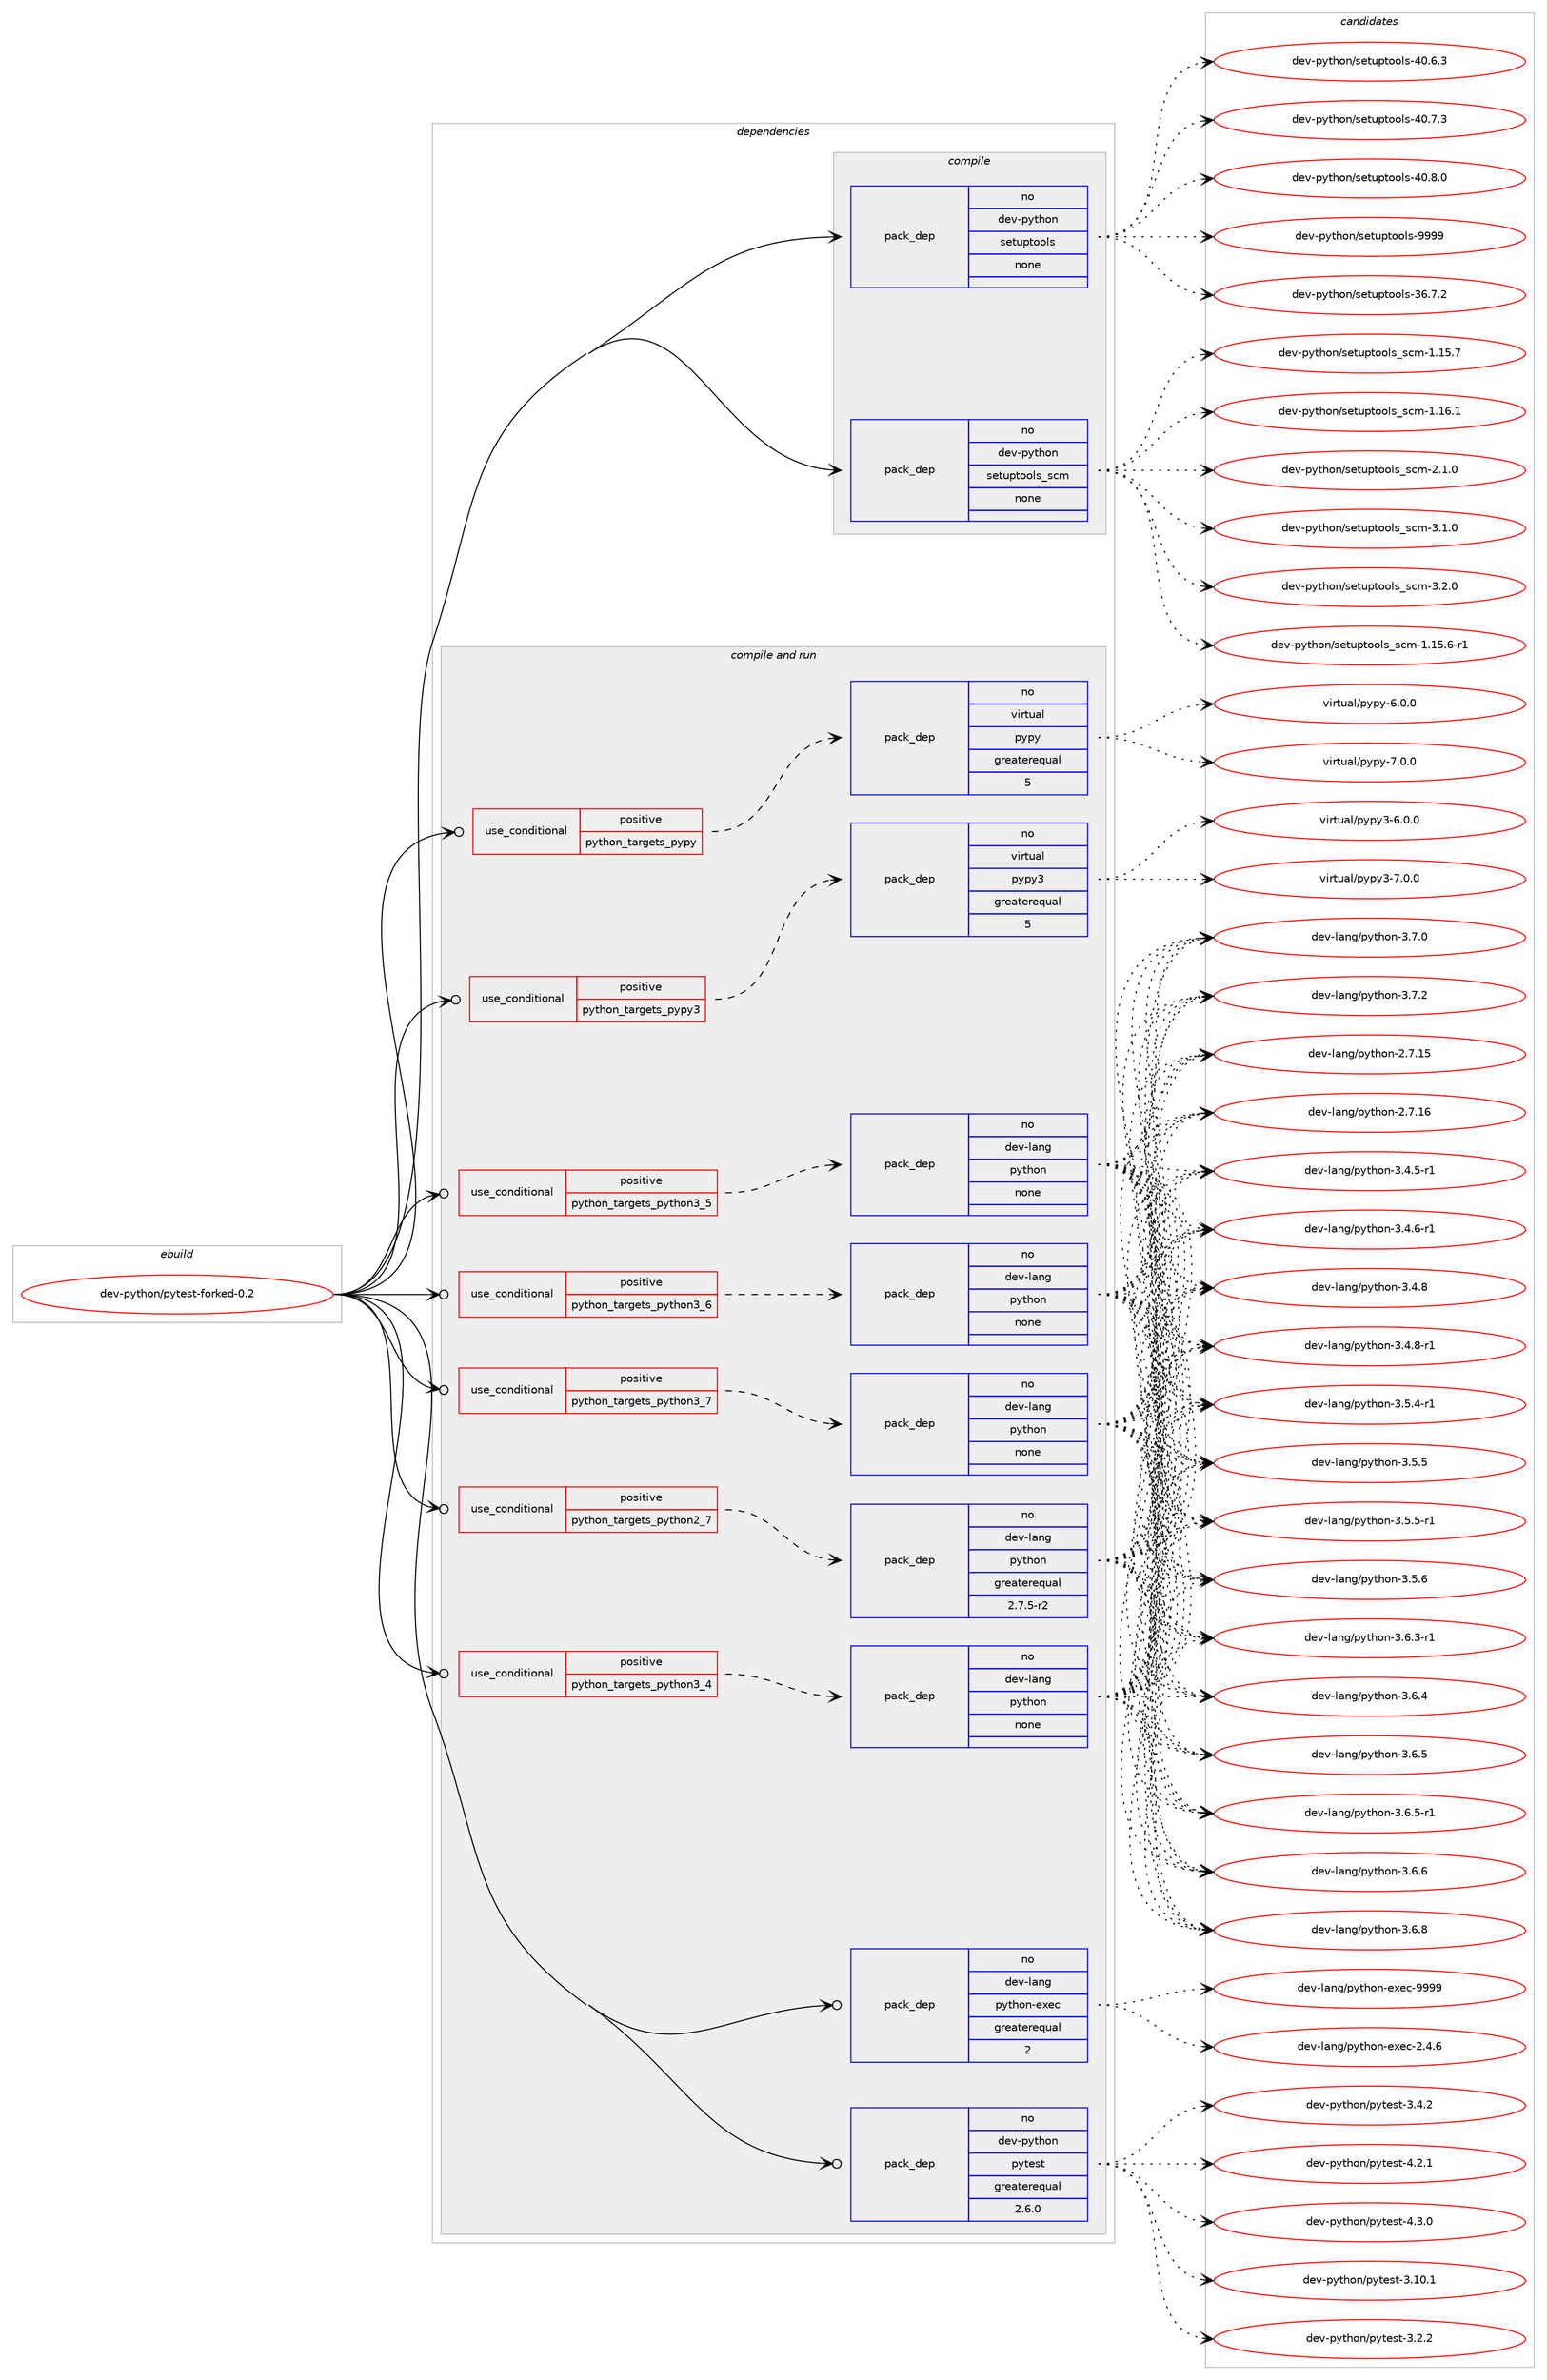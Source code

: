 digraph prolog {

# *************
# Graph options
# *************

newrank=true;
concentrate=true;
compound=true;
graph [rankdir=LR,fontname=Helvetica,fontsize=10,ranksep=1.5];#, ranksep=2.5, nodesep=0.2];
edge  [arrowhead=vee];
node  [fontname=Helvetica,fontsize=10];

# **********
# The ebuild
# **********

subgraph cluster_leftcol {
color=gray;
rank=same;
label=<<i>ebuild</i>>;
id [label="dev-python/pytest-forked-0.2", color=red, width=4, href="../dev-python/pytest-forked-0.2.svg"];
}

# ****************
# The dependencies
# ****************

subgraph cluster_midcol {
color=gray;
label=<<i>dependencies</i>>;
subgraph cluster_compile {
fillcolor="#eeeeee";
style=filled;
label=<<i>compile</i>>;
subgraph pack1027801 {
dependency1433264 [label=<<TABLE BORDER="0" CELLBORDER="1" CELLSPACING="0" CELLPADDING="4" WIDTH="220"><TR><TD ROWSPAN="6" CELLPADDING="30">pack_dep</TD></TR><TR><TD WIDTH="110">no</TD></TR><TR><TD>dev-python</TD></TR><TR><TD>setuptools</TD></TR><TR><TD>none</TD></TR><TR><TD></TD></TR></TABLE>>, shape=none, color=blue];
}
id:e -> dependency1433264:w [weight=20,style="solid",arrowhead="vee"];
subgraph pack1027802 {
dependency1433265 [label=<<TABLE BORDER="0" CELLBORDER="1" CELLSPACING="0" CELLPADDING="4" WIDTH="220"><TR><TD ROWSPAN="6" CELLPADDING="30">pack_dep</TD></TR><TR><TD WIDTH="110">no</TD></TR><TR><TD>dev-python</TD></TR><TR><TD>setuptools_scm</TD></TR><TR><TD>none</TD></TR><TR><TD></TD></TR></TABLE>>, shape=none, color=blue];
}
id:e -> dependency1433265:w [weight=20,style="solid",arrowhead="vee"];
}
subgraph cluster_compileandrun {
fillcolor="#eeeeee";
style=filled;
label=<<i>compile and run</i>>;
subgraph cond382115 {
dependency1433266 [label=<<TABLE BORDER="0" CELLBORDER="1" CELLSPACING="0" CELLPADDING="4"><TR><TD ROWSPAN="3" CELLPADDING="10">use_conditional</TD></TR><TR><TD>positive</TD></TR><TR><TD>python_targets_pypy</TD></TR></TABLE>>, shape=none, color=red];
subgraph pack1027803 {
dependency1433267 [label=<<TABLE BORDER="0" CELLBORDER="1" CELLSPACING="0" CELLPADDING="4" WIDTH="220"><TR><TD ROWSPAN="6" CELLPADDING="30">pack_dep</TD></TR><TR><TD WIDTH="110">no</TD></TR><TR><TD>virtual</TD></TR><TR><TD>pypy</TD></TR><TR><TD>greaterequal</TD></TR><TR><TD>5</TD></TR></TABLE>>, shape=none, color=blue];
}
dependency1433266:e -> dependency1433267:w [weight=20,style="dashed",arrowhead="vee"];
}
id:e -> dependency1433266:w [weight=20,style="solid",arrowhead="odotvee"];
subgraph cond382116 {
dependency1433268 [label=<<TABLE BORDER="0" CELLBORDER="1" CELLSPACING="0" CELLPADDING="4"><TR><TD ROWSPAN="3" CELLPADDING="10">use_conditional</TD></TR><TR><TD>positive</TD></TR><TR><TD>python_targets_pypy3</TD></TR></TABLE>>, shape=none, color=red];
subgraph pack1027804 {
dependency1433269 [label=<<TABLE BORDER="0" CELLBORDER="1" CELLSPACING="0" CELLPADDING="4" WIDTH="220"><TR><TD ROWSPAN="6" CELLPADDING="30">pack_dep</TD></TR><TR><TD WIDTH="110">no</TD></TR><TR><TD>virtual</TD></TR><TR><TD>pypy3</TD></TR><TR><TD>greaterequal</TD></TR><TR><TD>5</TD></TR></TABLE>>, shape=none, color=blue];
}
dependency1433268:e -> dependency1433269:w [weight=20,style="dashed",arrowhead="vee"];
}
id:e -> dependency1433268:w [weight=20,style="solid",arrowhead="odotvee"];
subgraph cond382117 {
dependency1433270 [label=<<TABLE BORDER="0" CELLBORDER="1" CELLSPACING="0" CELLPADDING="4"><TR><TD ROWSPAN="3" CELLPADDING="10">use_conditional</TD></TR><TR><TD>positive</TD></TR><TR><TD>python_targets_python2_7</TD></TR></TABLE>>, shape=none, color=red];
subgraph pack1027805 {
dependency1433271 [label=<<TABLE BORDER="0" CELLBORDER="1" CELLSPACING="0" CELLPADDING="4" WIDTH="220"><TR><TD ROWSPAN="6" CELLPADDING="30">pack_dep</TD></TR><TR><TD WIDTH="110">no</TD></TR><TR><TD>dev-lang</TD></TR><TR><TD>python</TD></TR><TR><TD>greaterequal</TD></TR><TR><TD>2.7.5-r2</TD></TR></TABLE>>, shape=none, color=blue];
}
dependency1433270:e -> dependency1433271:w [weight=20,style="dashed",arrowhead="vee"];
}
id:e -> dependency1433270:w [weight=20,style="solid",arrowhead="odotvee"];
subgraph cond382118 {
dependency1433272 [label=<<TABLE BORDER="0" CELLBORDER="1" CELLSPACING="0" CELLPADDING="4"><TR><TD ROWSPAN="3" CELLPADDING="10">use_conditional</TD></TR><TR><TD>positive</TD></TR><TR><TD>python_targets_python3_4</TD></TR></TABLE>>, shape=none, color=red];
subgraph pack1027806 {
dependency1433273 [label=<<TABLE BORDER="0" CELLBORDER="1" CELLSPACING="0" CELLPADDING="4" WIDTH="220"><TR><TD ROWSPAN="6" CELLPADDING="30">pack_dep</TD></TR><TR><TD WIDTH="110">no</TD></TR><TR><TD>dev-lang</TD></TR><TR><TD>python</TD></TR><TR><TD>none</TD></TR><TR><TD></TD></TR></TABLE>>, shape=none, color=blue];
}
dependency1433272:e -> dependency1433273:w [weight=20,style="dashed",arrowhead="vee"];
}
id:e -> dependency1433272:w [weight=20,style="solid",arrowhead="odotvee"];
subgraph cond382119 {
dependency1433274 [label=<<TABLE BORDER="0" CELLBORDER="1" CELLSPACING="0" CELLPADDING="4"><TR><TD ROWSPAN="3" CELLPADDING="10">use_conditional</TD></TR><TR><TD>positive</TD></TR><TR><TD>python_targets_python3_5</TD></TR></TABLE>>, shape=none, color=red];
subgraph pack1027807 {
dependency1433275 [label=<<TABLE BORDER="0" CELLBORDER="1" CELLSPACING="0" CELLPADDING="4" WIDTH="220"><TR><TD ROWSPAN="6" CELLPADDING="30">pack_dep</TD></TR><TR><TD WIDTH="110">no</TD></TR><TR><TD>dev-lang</TD></TR><TR><TD>python</TD></TR><TR><TD>none</TD></TR><TR><TD></TD></TR></TABLE>>, shape=none, color=blue];
}
dependency1433274:e -> dependency1433275:w [weight=20,style="dashed",arrowhead="vee"];
}
id:e -> dependency1433274:w [weight=20,style="solid",arrowhead="odotvee"];
subgraph cond382120 {
dependency1433276 [label=<<TABLE BORDER="0" CELLBORDER="1" CELLSPACING="0" CELLPADDING="4"><TR><TD ROWSPAN="3" CELLPADDING="10">use_conditional</TD></TR><TR><TD>positive</TD></TR><TR><TD>python_targets_python3_6</TD></TR></TABLE>>, shape=none, color=red];
subgraph pack1027808 {
dependency1433277 [label=<<TABLE BORDER="0" CELLBORDER="1" CELLSPACING="0" CELLPADDING="4" WIDTH="220"><TR><TD ROWSPAN="6" CELLPADDING="30">pack_dep</TD></TR><TR><TD WIDTH="110">no</TD></TR><TR><TD>dev-lang</TD></TR><TR><TD>python</TD></TR><TR><TD>none</TD></TR><TR><TD></TD></TR></TABLE>>, shape=none, color=blue];
}
dependency1433276:e -> dependency1433277:w [weight=20,style="dashed",arrowhead="vee"];
}
id:e -> dependency1433276:w [weight=20,style="solid",arrowhead="odotvee"];
subgraph cond382121 {
dependency1433278 [label=<<TABLE BORDER="0" CELLBORDER="1" CELLSPACING="0" CELLPADDING="4"><TR><TD ROWSPAN="3" CELLPADDING="10">use_conditional</TD></TR><TR><TD>positive</TD></TR><TR><TD>python_targets_python3_7</TD></TR></TABLE>>, shape=none, color=red];
subgraph pack1027809 {
dependency1433279 [label=<<TABLE BORDER="0" CELLBORDER="1" CELLSPACING="0" CELLPADDING="4" WIDTH="220"><TR><TD ROWSPAN="6" CELLPADDING="30">pack_dep</TD></TR><TR><TD WIDTH="110">no</TD></TR><TR><TD>dev-lang</TD></TR><TR><TD>python</TD></TR><TR><TD>none</TD></TR><TR><TD></TD></TR></TABLE>>, shape=none, color=blue];
}
dependency1433278:e -> dependency1433279:w [weight=20,style="dashed",arrowhead="vee"];
}
id:e -> dependency1433278:w [weight=20,style="solid",arrowhead="odotvee"];
subgraph pack1027810 {
dependency1433280 [label=<<TABLE BORDER="0" CELLBORDER="1" CELLSPACING="0" CELLPADDING="4" WIDTH="220"><TR><TD ROWSPAN="6" CELLPADDING="30">pack_dep</TD></TR><TR><TD WIDTH="110">no</TD></TR><TR><TD>dev-lang</TD></TR><TR><TD>python-exec</TD></TR><TR><TD>greaterequal</TD></TR><TR><TD>2</TD></TR></TABLE>>, shape=none, color=blue];
}
id:e -> dependency1433280:w [weight=20,style="solid",arrowhead="odotvee"];
subgraph pack1027811 {
dependency1433281 [label=<<TABLE BORDER="0" CELLBORDER="1" CELLSPACING="0" CELLPADDING="4" WIDTH="220"><TR><TD ROWSPAN="6" CELLPADDING="30">pack_dep</TD></TR><TR><TD WIDTH="110">no</TD></TR><TR><TD>dev-python</TD></TR><TR><TD>pytest</TD></TR><TR><TD>greaterequal</TD></TR><TR><TD>2.6.0</TD></TR></TABLE>>, shape=none, color=blue];
}
id:e -> dependency1433281:w [weight=20,style="solid",arrowhead="odotvee"];
}
subgraph cluster_run {
fillcolor="#eeeeee";
style=filled;
label=<<i>run</i>>;
}
}

# **************
# The candidates
# **************

subgraph cluster_choices {
rank=same;
color=gray;
label=<<i>candidates</i>>;

subgraph choice1027801 {
color=black;
nodesep=1;
choice100101118451121211161041111104711510111611711211611111110811545515446554650 [label="dev-python/setuptools-36.7.2", color=red, width=4,href="../dev-python/setuptools-36.7.2.svg"];
choice100101118451121211161041111104711510111611711211611111110811545524846544651 [label="dev-python/setuptools-40.6.3", color=red, width=4,href="../dev-python/setuptools-40.6.3.svg"];
choice100101118451121211161041111104711510111611711211611111110811545524846554651 [label="dev-python/setuptools-40.7.3", color=red, width=4,href="../dev-python/setuptools-40.7.3.svg"];
choice100101118451121211161041111104711510111611711211611111110811545524846564648 [label="dev-python/setuptools-40.8.0", color=red, width=4,href="../dev-python/setuptools-40.8.0.svg"];
choice10010111845112121116104111110471151011161171121161111111081154557575757 [label="dev-python/setuptools-9999", color=red, width=4,href="../dev-python/setuptools-9999.svg"];
dependency1433264:e -> choice100101118451121211161041111104711510111611711211611111110811545515446554650:w [style=dotted,weight="100"];
dependency1433264:e -> choice100101118451121211161041111104711510111611711211611111110811545524846544651:w [style=dotted,weight="100"];
dependency1433264:e -> choice100101118451121211161041111104711510111611711211611111110811545524846554651:w [style=dotted,weight="100"];
dependency1433264:e -> choice100101118451121211161041111104711510111611711211611111110811545524846564648:w [style=dotted,weight="100"];
dependency1433264:e -> choice10010111845112121116104111110471151011161171121161111111081154557575757:w [style=dotted,weight="100"];
}
subgraph choice1027802 {
color=black;
nodesep=1;
choice10010111845112121116104111110471151011161171121161111111081159511599109454946495346544511449 [label="dev-python/setuptools_scm-1.15.6-r1", color=red, width=4,href="../dev-python/setuptools_scm-1.15.6-r1.svg"];
choice1001011184511212111610411111047115101116117112116111111108115951159910945494649534655 [label="dev-python/setuptools_scm-1.15.7", color=red, width=4,href="../dev-python/setuptools_scm-1.15.7.svg"];
choice1001011184511212111610411111047115101116117112116111111108115951159910945494649544649 [label="dev-python/setuptools_scm-1.16.1", color=red, width=4,href="../dev-python/setuptools_scm-1.16.1.svg"];
choice10010111845112121116104111110471151011161171121161111111081159511599109455046494648 [label="dev-python/setuptools_scm-2.1.0", color=red, width=4,href="../dev-python/setuptools_scm-2.1.0.svg"];
choice10010111845112121116104111110471151011161171121161111111081159511599109455146494648 [label="dev-python/setuptools_scm-3.1.0", color=red, width=4,href="../dev-python/setuptools_scm-3.1.0.svg"];
choice10010111845112121116104111110471151011161171121161111111081159511599109455146504648 [label="dev-python/setuptools_scm-3.2.0", color=red, width=4,href="../dev-python/setuptools_scm-3.2.0.svg"];
dependency1433265:e -> choice10010111845112121116104111110471151011161171121161111111081159511599109454946495346544511449:w [style=dotted,weight="100"];
dependency1433265:e -> choice1001011184511212111610411111047115101116117112116111111108115951159910945494649534655:w [style=dotted,weight="100"];
dependency1433265:e -> choice1001011184511212111610411111047115101116117112116111111108115951159910945494649544649:w [style=dotted,weight="100"];
dependency1433265:e -> choice10010111845112121116104111110471151011161171121161111111081159511599109455046494648:w [style=dotted,weight="100"];
dependency1433265:e -> choice10010111845112121116104111110471151011161171121161111111081159511599109455146494648:w [style=dotted,weight="100"];
dependency1433265:e -> choice10010111845112121116104111110471151011161171121161111111081159511599109455146504648:w [style=dotted,weight="100"];
}
subgraph choice1027803 {
color=black;
nodesep=1;
choice1181051141161179710847112121112121455446484648 [label="virtual/pypy-6.0.0", color=red, width=4,href="../virtual/pypy-6.0.0.svg"];
choice1181051141161179710847112121112121455546484648 [label="virtual/pypy-7.0.0", color=red, width=4,href="../virtual/pypy-7.0.0.svg"];
dependency1433267:e -> choice1181051141161179710847112121112121455446484648:w [style=dotted,weight="100"];
dependency1433267:e -> choice1181051141161179710847112121112121455546484648:w [style=dotted,weight="100"];
}
subgraph choice1027804 {
color=black;
nodesep=1;
choice118105114116117971084711212111212151455446484648 [label="virtual/pypy3-6.0.0", color=red, width=4,href="../virtual/pypy3-6.0.0.svg"];
choice118105114116117971084711212111212151455546484648 [label="virtual/pypy3-7.0.0", color=red, width=4,href="../virtual/pypy3-7.0.0.svg"];
dependency1433269:e -> choice118105114116117971084711212111212151455446484648:w [style=dotted,weight="100"];
dependency1433269:e -> choice118105114116117971084711212111212151455546484648:w [style=dotted,weight="100"];
}
subgraph choice1027805 {
color=black;
nodesep=1;
choice10010111845108971101034711212111610411111045504655464953 [label="dev-lang/python-2.7.15", color=red, width=4,href="../dev-lang/python-2.7.15.svg"];
choice10010111845108971101034711212111610411111045504655464954 [label="dev-lang/python-2.7.16", color=red, width=4,href="../dev-lang/python-2.7.16.svg"];
choice1001011184510897110103471121211161041111104551465246534511449 [label="dev-lang/python-3.4.5-r1", color=red, width=4,href="../dev-lang/python-3.4.5-r1.svg"];
choice1001011184510897110103471121211161041111104551465246544511449 [label="dev-lang/python-3.4.6-r1", color=red, width=4,href="../dev-lang/python-3.4.6-r1.svg"];
choice100101118451089711010347112121116104111110455146524656 [label="dev-lang/python-3.4.8", color=red, width=4,href="../dev-lang/python-3.4.8.svg"];
choice1001011184510897110103471121211161041111104551465246564511449 [label="dev-lang/python-3.4.8-r1", color=red, width=4,href="../dev-lang/python-3.4.8-r1.svg"];
choice1001011184510897110103471121211161041111104551465346524511449 [label="dev-lang/python-3.5.4-r1", color=red, width=4,href="../dev-lang/python-3.5.4-r1.svg"];
choice100101118451089711010347112121116104111110455146534653 [label="dev-lang/python-3.5.5", color=red, width=4,href="../dev-lang/python-3.5.5.svg"];
choice1001011184510897110103471121211161041111104551465346534511449 [label="dev-lang/python-3.5.5-r1", color=red, width=4,href="../dev-lang/python-3.5.5-r1.svg"];
choice100101118451089711010347112121116104111110455146534654 [label="dev-lang/python-3.5.6", color=red, width=4,href="../dev-lang/python-3.5.6.svg"];
choice1001011184510897110103471121211161041111104551465446514511449 [label="dev-lang/python-3.6.3-r1", color=red, width=4,href="../dev-lang/python-3.6.3-r1.svg"];
choice100101118451089711010347112121116104111110455146544652 [label="dev-lang/python-3.6.4", color=red, width=4,href="../dev-lang/python-3.6.4.svg"];
choice100101118451089711010347112121116104111110455146544653 [label="dev-lang/python-3.6.5", color=red, width=4,href="../dev-lang/python-3.6.5.svg"];
choice1001011184510897110103471121211161041111104551465446534511449 [label="dev-lang/python-3.6.5-r1", color=red, width=4,href="../dev-lang/python-3.6.5-r1.svg"];
choice100101118451089711010347112121116104111110455146544654 [label="dev-lang/python-3.6.6", color=red, width=4,href="../dev-lang/python-3.6.6.svg"];
choice100101118451089711010347112121116104111110455146544656 [label="dev-lang/python-3.6.8", color=red, width=4,href="../dev-lang/python-3.6.8.svg"];
choice100101118451089711010347112121116104111110455146554648 [label="dev-lang/python-3.7.0", color=red, width=4,href="../dev-lang/python-3.7.0.svg"];
choice100101118451089711010347112121116104111110455146554650 [label="dev-lang/python-3.7.2", color=red, width=4,href="../dev-lang/python-3.7.2.svg"];
dependency1433271:e -> choice10010111845108971101034711212111610411111045504655464953:w [style=dotted,weight="100"];
dependency1433271:e -> choice10010111845108971101034711212111610411111045504655464954:w [style=dotted,weight="100"];
dependency1433271:e -> choice1001011184510897110103471121211161041111104551465246534511449:w [style=dotted,weight="100"];
dependency1433271:e -> choice1001011184510897110103471121211161041111104551465246544511449:w [style=dotted,weight="100"];
dependency1433271:e -> choice100101118451089711010347112121116104111110455146524656:w [style=dotted,weight="100"];
dependency1433271:e -> choice1001011184510897110103471121211161041111104551465246564511449:w [style=dotted,weight="100"];
dependency1433271:e -> choice1001011184510897110103471121211161041111104551465346524511449:w [style=dotted,weight="100"];
dependency1433271:e -> choice100101118451089711010347112121116104111110455146534653:w [style=dotted,weight="100"];
dependency1433271:e -> choice1001011184510897110103471121211161041111104551465346534511449:w [style=dotted,weight="100"];
dependency1433271:e -> choice100101118451089711010347112121116104111110455146534654:w [style=dotted,weight="100"];
dependency1433271:e -> choice1001011184510897110103471121211161041111104551465446514511449:w [style=dotted,weight="100"];
dependency1433271:e -> choice100101118451089711010347112121116104111110455146544652:w [style=dotted,weight="100"];
dependency1433271:e -> choice100101118451089711010347112121116104111110455146544653:w [style=dotted,weight="100"];
dependency1433271:e -> choice1001011184510897110103471121211161041111104551465446534511449:w [style=dotted,weight="100"];
dependency1433271:e -> choice100101118451089711010347112121116104111110455146544654:w [style=dotted,weight="100"];
dependency1433271:e -> choice100101118451089711010347112121116104111110455146544656:w [style=dotted,weight="100"];
dependency1433271:e -> choice100101118451089711010347112121116104111110455146554648:w [style=dotted,weight="100"];
dependency1433271:e -> choice100101118451089711010347112121116104111110455146554650:w [style=dotted,weight="100"];
}
subgraph choice1027806 {
color=black;
nodesep=1;
choice10010111845108971101034711212111610411111045504655464953 [label="dev-lang/python-2.7.15", color=red, width=4,href="../dev-lang/python-2.7.15.svg"];
choice10010111845108971101034711212111610411111045504655464954 [label="dev-lang/python-2.7.16", color=red, width=4,href="../dev-lang/python-2.7.16.svg"];
choice1001011184510897110103471121211161041111104551465246534511449 [label="dev-lang/python-3.4.5-r1", color=red, width=4,href="../dev-lang/python-3.4.5-r1.svg"];
choice1001011184510897110103471121211161041111104551465246544511449 [label="dev-lang/python-3.4.6-r1", color=red, width=4,href="../dev-lang/python-3.4.6-r1.svg"];
choice100101118451089711010347112121116104111110455146524656 [label="dev-lang/python-3.4.8", color=red, width=4,href="../dev-lang/python-3.4.8.svg"];
choice1001011184510897110103471121211161041111104551465246564511449 [label="dev-lang/python-3.4.8-r1", color=red, width=4,href="../dev-lang/python-3.4.8-r1.svg"];
choice1001011184510897110103471121211161041111104551465346524511449 [label="dev-lang/python-3.5.4-r1", color=red, width=4,href="../dev-lang/python-3.5.4-r1.svg"];
choice100101118451089711010347112121116104111110455146534653 [label="dev-lang/python-3.5.5", color=red, width=4,href="../dev-lang/python-3.5.5.svg"];
choice1001011184510897110103471121211161041111104551465346534511449 [label="dev-lang/python-3.5.5-r1", color=red, width=4,href="../dev-lang/python-3.5.5-r1.svg"];
choice100101118451089711010347112121116104111110455146534654 [label="dev-lang/python-3.5.6", color=red, width=4,href="../dev-lang/python-3.5.6.svg"];
choice1001011184510897110103471121211161041111104551465446514511449 [label="dev-lang/python-3.6.3-r1", color=red, width=4,href="../dev-lang/python-3.6.3-r1.svg"];
choice100101118451089711010347112121116104111110455146544652 [label="dev-lang/python-3.6.4", color=red, width=4,href="../dev-lang/python-3.6.4.svg"];
choice100101118451089711010347112121116104111110455146544653 [label="dev-lang/python-3.6.5", color=red, width=4,href="../dev-lang/python-3.6.5.svg"];
choice1001011184510897110103471121211161041111104551465446534511449 [label="dev-lang/python-3.6.5-r1", color=red, width=4,href="../dev-lang/python-3.6.5-r1.svg"];
choice100101118451089711010347112121116104111110455146544654 [label="dev-lang/python-3.6.6", color=red, width=4,href="../dev-lang/python-3.6.6.svg"];
choice100101118451089711010347112121116104111110455146544656 [label="dev-lang/python-3.6.8", color=red, width=4,href="../dev-lang/python-3.6.8.svg"];
choice100101118451089711010347112121116104111110455146554648 [label="dev-lang/python-3.7.0", color=red, width=4,href="../dev-lang/python-3.7.0.svg"];
choice100101118451089711010347112121116104111110455146554650 [label="dev-lang/python-3.7.2", color=red, width=4,href="../dev-lang/python-3.7.2.svg"];
dependency1433273:e -> choice10010111845108971101034711212111610411111045504655464953:w [style=dotted,weight="100"];
dependency1433273:e -> choice10010111845108971101034711212111610411111045504655464954:w [style=dotted,weight="100"];
dependency1433273:e -> choice1001011184510897110103471121211161041111104551465246534511449:w [style=dotted,weight="100"];
dependency1433273:e -> choice1001011184510897110103471121211161041111104551465246544511449:w [style=dotted,weight="100"];
dependency1433273:e -> choice100101118451089711010347112121116104111110455146524656:w [style=dotted,weight="100"];
dependency1433273:e -> choice1001011184510897110103471121211161041111104551465246564511449:w [style=dotted,weight="100"];
dependency1433273:e -> choice1001011184510897110103471121211161041111104551465346524511449:w [style=dotted,weight="100"];
dependency1433273:e -> choice100101118451089711010347112121116104111110455146534653:w [style=dotted,weight="100"];
dependency1433273:e -> choice1001011184510897110103471121211161041111104551465346534511449:w [style=dotted,weight="100"];
dependency1433273:e -> choice100101118451089711010347112121116104111110455146534654:w [style=dotted,weight="100"];
dependency1433273:e -> choice1001011184510897110103471121211161041111104551465446514511449:w [style=dotted,weight="100"];
dependency1433273:e -> choice100101118451089711010347112121116104111110455146544652:w [style=dotted,weight="100"];
dependency1433273:e -> choice100101118451089711010347112121116104111110455146544653:w [style=dotted,weight="100"];
dependency1433273:e -> choice1001011184510897110103471121211161041111104551465446534511449:w [style=dotted,weight="100"];
dependency1433273:e -> choice100101118451089711010347112121116104111110455146544654:w [style=dotted,weight="100"];
dependency1433273:e -> choice100101118451089711010347112121116104111110455146544656:w [style=dotted,weight="100"];
dependency1433273:e -> choice100101118451089711010347112121116104111110455146554648:w [style=dotted,weight="100"];
dependency1433273:e -> choice100101118451089711010347112121116104111110455146554650:w [style=dotted,weight="100"];
}
subgraph choice1027807 {
color=black;
nodesep=1;
choice10010111845108971101034711212111610411111045504655464953 [label="dev-lang/python-2.7.15", color=red, width=4,href="../dev-lang/python-2.7.15.svg"];
choice10010111845108971101034711212111610411111045504655464954 [label="dev-lang/python-2.7.16", color=red, width=4,href="../dev-lang/python-2.7.16.svg"];
choice1001011184510897110103471121211161041111104551465246534511449 [label="dev-lang/python-3.4.5-r1", color=red, width=4,href="../dev-lang/python-3.4.5-r1.svg"];
choice1001011184510897110103471121211161041111104551465246544511449 [label="dev-lang/python-3.4.6-r1", color=red, width=4,href="../dev-lang/python-3.4.6-r1.svg"];
choice100101118451089711010347112121116104111110455146524656 [label="dev-lang/python-3.4.8", color=red, width=4,href="../dev-lang/python-3.4.8.svg"];
choice1001011184510897110103471121211161041111104551465246564511449 [label="dev-lang/python-3.4.8-r1", color=red, width=4,href="../dev-lang/python-3.4.8-r1.svg"];
choice1001011184510897110103471121211161041111104551465346524511449 [label="dev-lang/python-3.5.4-r1", color=red, width=4,href="../dev-lang/python-3.5.4-r1.svg"];
choice100101118451089711010347112121116104111110455146534653 [label="dev-lang/python-3.5.5", color=red, width=4,href="../dev-lang/python-3.5.5.svg"];
choice1001011184510897110103471121211161041111104551465346534511449 [label="dev-lang/python-3.5.5-r1", color=red, width=4,href="../dev-lang/python-3.5.5-r1.svg"];
choice100101118451089711010347112121116104111110455146534654 [label="dev-lang/python-3.5.6", color=red, width=4,href="../dev-lang/python-3.5.6.svg"];
choice1001011184510897110103471121211161041111104551465446514511449 [label="dev-lang/python-3.6.3-r1", color=red, width=4,href="../dev-lang/python-3.6.3-r1.svg"];
choice100101118451089711010347112121116104111110455146544652 [label="dev-lang/python-3.6.4", color=red, width=4,href="../dev-lang/python-3.6.4.svg"];
choice100101118451089711010347112121116104111110455146544653 [label="dev-lang/python-3.6.5", color=red, width=4,href="../dev-lang/python-3.6.5.svg"];
choice1001011184510897110103471121211161041111104551465446534511449 [label="dev-lang/python-3.6.5-r1", color=red, width=4,href="../dev-lang/python-3.6.5-r1.svg"];
choice100101118451089711010347112121116104111110455146544654 [label="dev-lang/python-3.6.6", color=red, width=4,href="../dev-lang/python-3.6.6.svg"];
choice100101118451089711010347112121116104111110455146544656 [label="dev-lang/python-3.6.8", color=red, width=4,href="../dev-lang/python-3.6.8.svg"];
choice100101118451089711010347112121116104111110455146554648 [label="dev-lang/python-3.7.0", color=red, width=4,href="../dev-lang/python-3.7.0.svg"];
choice100101118451089711010347112121116104111110455146554650 [label="dev-lang/python-3.7.2", color=red, width=4,href="../dev-lang/python-3.7.2.svg"];
dependency1433275:e -> choice10010111845108971101034711212111610411111045504655464953:w [style=dotted,weight="100"];
dependency1433275:e -> choice10010111845108971101034711212111610411111045504655464954:w [style=dotted,weight="100"];
dependency1433275:e -> choice1001011184510897110103471121211161041111104551465246534511449:w [style=dotted,weight="100"];
dependency1433275:e -> choice1001011184510897110103471121211161041111104551465246544511449:w [style=dotted,weight="100"];
dependency1433275:e -> choice100101118451089711010347112121116104111110455146524656:w [style=dotted,weight="100"];
dependency1433275:e -> choice1001011184510897110103471121211161041111104551465246564511449:w [style=dotted,weight="100"];
dependency1433275:e -> choice1001011184510897110103471121211161041111104551465346524511449:w [style=dotted,weight="100"];
dependency1433275:e -> choice100101118451089711010347112121116104111110455146534653:w [style=dotted,weight="100"];
dependency1433275:e -> choice1001011184510897110103471121211161041111104551465346534511449:w [style=dotted,weight="100"];
dependency1433275:e -> choice100101118451089711010347112121116104111110455146534654:w [style=dotted,weight="100"];
dependency1433275:e -> choice1001011184510897110103471121211161041111104551465446514511449:w [style=dotted,weight="100"];
dependency1433275:e -> choice100101118451089711010347112121116104111110455146544652:w [style=dotted,weight="100"];
dependency1433275:e -> choice100101118451089711010347112121116104111110455146544653:w [style=dotted,weight="100"];
dependency1433275:e -> choice1001011184510897110103471121211161041111104551465446534511449:w [style=dotted,weight="100"];
dependency1433275:e -> choice100101118451089711010347112121116104111110455146544654:w [style=dotted,weight="100"];
dependency1433275:e -> choice100101118451089711010347112121116104111110455146544656:w [style=dotted,weight="100"];
dependency1433275:e -> choice100101118451089711010347112121116104111110455146554648:w [style=dotted,weight="100"];
dependency1433275:e -> choice100101118451089711010347112121116104111110455146554650:w [style=dotted,weight="100"];
}
subgraph choice1027808 {
color=black;
nodesep=1;
choice10010111845108971101034711212111610411111045504655464953 [label="dev-lang/python-2.7.15", color=red, width=4,href="../dev-lang/python-2.7.15.svg"];
choice10010111845108971101034711212111610411111045504655464954 [label="dev-lang/python-2.7.16", color=red, width=4,href="../dev-lang/python-2.7.16.svg"];
choice1001011184510897110103471121211161041111104551465246534511449 [label="dev-lang/python-3.4.5-r1", color=red, width=4,href="../dev-lang/python-3.4.5-r1.svg"];
choice1001011184510897110103471121211161041111104551465246544511449 [label="dev-lang/python-3.4.6-r1", color=red, width=4,href="../dev-lang/python-3.4.6-r1.svg"];
choice100101118451089711010347112121116104111110455146524656 [label="dev-lang/python-3.4.8", color=red, width=4,href="../dev-lang/python-3.4.8.svg"];
choice1001011184510897110103471121211161041111104551465246564511449 [label="dev-lang/python-3.4.8-r1", color=red, width=4,href="../dev-lang/python-3.4.8-r1.svg"];
choice1001011184510897110103471121211161041111104551465346524511449 [label="dev-lang/python-3.5.4-r1", color=red, width=4,href="../dev-lang/python-3.5.4-r1.svg"];
choice100101118451089711010347112121116104111110455146534653 [label="dev-lang/python-3.5.5", color=red, width=4,href="../dev-lang/python-3.5.5.svg"];
choice1001011184510897110103471121211161041111104551465346534511449 [label="dev-lang/python-3.5.5-r1", color=red, width=4,href="../dev-lang/python-3.5.5-r1.svg"];
choice100101118451089711010347112121116104111110455146534654 [label="dev-lang/python-3.5.6", color=red, width=4,href="../dev-lang/python-3.5.6.svg"];
choice1001011184510897110103471121211161041111104551465446514511449 [label="dev-lang/python-3.6.3-r1", color=red, width=4,href="../dev-lang/python-3.6.3-r1.svg"];
choice100101118451089711010347112121116104111110455146544652 [label="dev-lang/python-3.6.4", color=red, width=4,href="../dev-lang/python-3.6.4.svg"];
choice100101118451089711010347112121116104111110455146544653 [label="dev-lang/python-3.6.5", color=red, width=4,href="../dev-lang/python-3.6.5.svg"];
choice1001011184510897110103471121211161041111104551465446534511449 [label="dev-lang/python-3.6.5-r1", color=red, width=4,href="../dev-lang/python-3.6.5-r1.svg"];
choice100101118451089711010347112121116104111110455146544654 [label="dev-lang/python-3.6.6", color=red, width=4,href="../dev-lang/python-3.6.6.svg"];
choice100101118451089711010347112121116104111110455146544656 [label="dev-lang/python-3.6.8", color=red, width=4,href="../dev-lang/python-3.6.8.svg"];
choice100101118451089711010347112121116104111110455146554648 [label="dev-lang/python-3.7.0", color=red, width=4,href="../dev-lang/python-3.7.0.svg"];
choice100101118451089711010347112121116104111110455146554650 [label="dev-lang/python-3.7.2", color=red, width=4,href="../dev-lang/python-3.7.2.svg"];
dependency1433277:e -> choice10010111845108971101034711212111610411111045504655464953:w [style=dotted,weight="100"];
dependency1433277:e -> choice10010111845108971101034711212111610411111045504655464954:w [style=dotted,weight="100"];
dependency1433277:e -> choice1001011184510897110103471121211161041111104551465246534511449:w [style=dotted,weight="100"];
dependency1433277:e -> choice1001011184510897110103471121211161041111104551465246544511449:w [style=dotted,weight="100"];
dependency1433277:e -> choice100101118451089711010347112121116104111110455146524656:w [style=dotted,weight="100"];
dependency1433277:e -> choice1001011184510897110103471121211161041111104551465246564511449:w [style=dotted,weight="100"];
dependency1433277:e -> choice1001011184510897110103471121211161041111104551465346524511449:w [style=dotted,weight="100"];
dependency1433277:e -> choice100101118451089711010347112121116104111110455146534653:w [style=dotted,weight="100"];
dependency1433277:e -> choice1001011184510897110103471121211161041111104551465346534511449:w [style=dotted,weight="100"];
dependency1433277:e -> choice100101118451089711010347112121116104111110455146534654:w [style=dotted,weight="100"];
dependency1433277:e -> choice1001011184510897110103471121211161041111104551465446514511449:w [style=dotted,weight="100"];
dependency1433277:e -> choice100101118451089711010347112121116104111110455146544652:w [style=dotted,weight="100"];
dependency1433277:e -> choice100101118451089711010347112121116104111110455146544653:w [style=dotted,weight="100"];
dependency1433277:e -> choice1001011184510897110103471121211161041111104551465446534511449:w [style=dotted,weight="100"];
dependency1433277:e -> choice100101118451089711010347112121116104111110455146544654:w [style=dotted,weight="100"];
dependency1433277:e -> choice100101118451089711010347112121116104111110455146544656:w [style=dotted,weight="100"];
dependency1433277:e -> choice100101118451089711010347112121116104111110455146554648:w [style=dotted,weight="100"];
dependency1433277:e -> choice100101118451089711010347112121116104111110455146554650:w [style=dotted,weight="100"];
}
subgraph choice1027809 {
color=black;
nodesep=1;
choice10010111845108971101034711212111610411111045504655464953 [label="dev-lang/python-2.7.15", color=red, width=4,href="../dev-lang/python-2.7.15.svg"];
choice10010111845108971101034711212111610411111045504655464954 [label="dev-lang/python-2.7.16", color=red, width=4,href="../dev-lang/python-2.7.16.svg"];
choice1001011184510897110103471121211161041111104551465246534511449 [label="dev-lang/python-3.4.5-r1", color=red, width=4,href="../dev-lang/python-3.4.5-r1.svg"];
choice1001011184510897110103471121211161041111104551465246544511449 [label="dev-lang/python-3.4.6-r1", color=red, width=4,href="../dev-lang/python-3.4.6-r1.svg"];
choice100101118451089711010347112121116104111110455146524656 [label="dev-lang/python-3.4.8", color=red, width=4,href="../dev-lang/python-3.4.8.svg"];
choice1001011184510897110103471121211161041111104551465246564511449 [label="dev-lang/python-3.4.8-r1", color=red, width=4,href="../dev-lang/python-3.4.8-r1.svg"];
choice1001011184510897110103471121211161041111104551465346524511449 [label="dev-lang/python-3.5.4-r1", color=red, width=4,href="../dev-lang/python-3.5.4-r1.svg"];
choice100101118451089711010347112121116104111110455146534653 [label="dev-lang/python-3.5.5", color=red, width=4,href="../dev-lang/python-3.5.5.svg"];
choice1001011184510897110103471121211161041111104551465346534511449 [label="dev-lang/python-3.5.5-r1", color=red, width=4,href="../dev-lang/python-3.5.5-r1.svg"];
choice100101118451089711010347112121116104111110455146534654 [label="dev-lang/python-3.5.6", color=red, width=4,href="../dev-lang/python-3.5.6.svg"];
choice1001011184510897110103471121211161041111104551465446514511449 [label="dev-lang/python-3.6.3-r1", color=red, width=4,href="../dev-lang/python-3.6.3-r1.svg"];
choice100101118451089711010347112121116104111110455146544652 [label="dev-lang/python-3.6.4", color=red, width=4,href="../dev-lang/python-3.6.4.svg"];
choice100101118451089711010347112121116104111110455146544653 [label="dev-lang/python-3.6.5", color=red, width=4,href="../dev-lang/python-3.6.5.svg"];
choice1001011184510897110103471121211161041111104551465446534511449 [label="dev-lang/python-3.6.5-r1", color=red, width=4,href="../dev-lang/python-3.6.5-r1.svg"];
choice100101118451089711010347112121116104111110455146544654 [label="dev-lang/python-3.6.6", color=red, width=4,href="../dev-lang/python-3.6.6.svg"];
choice100101118451089711010347112121116104111110455146544656 [label="dev-lang/python-3.6.8", color=red, width=4,href="../dev-lang/python-3.6.8.svg"];
choice100101118451089711010347112121116104111110455146554648 [label="dev-lang/python-3.7.0", color=red, width=4,href="../dev-lang/python-3.7.0.svg"];
choice100101118451089711010347112121116104111110455146554650 [label="dev-lang/python-3.7.2", color=red, width=4,href="../dev-lang/python-3.7.2.svg"];
dependency1433279:e -> choice10010111845108971101034711212111610411111045504655464953:w [style=dotted,weight="100"];
dependency1433279:e -> choice10010111845108971101034711212111610411111045504655464954:w [style=dotted,weight="100"];
dependency1433279:e -> choice1001011184510897110103471121211161041111104551465246534511449:w [style=dotted,weight="100"];
dependency1433279:e -> choice1001011184510897110103471121211161041111104551465246544511449:w [style=dotted,weight="100"];
dependency1433279:e -> choice100101118451089711010347112121116104111110455146524656:w [style=dotted,weight="100"];
dependency1433279:e -> choice1001011184510897110103471121211161041111104551465246564511449:w [style=dotted,weight="100"];
dependency1433279:e -> choice1001011184510897110103471121211161041111104551465346524511449:w [style=dotted,weight="100"];
dependency1433279:e -> choice100101118451089711010347112121116104111110455146534653:w [style=dotted,weight="100"];
dependency1433279:e -> choice1001011184510897110103471121211161041111104551465346534511449:w [style=dotted,weight="100"];
dependency1433279:e -> choice100101118451089711010347112121116104111110455146534654:w [style=dotted,weight="100"];
dependency1433279:e -> choice1001011184510897110103471121211161041111104551465446514511449:w [style=dotted,weight="100"];
dependency1433279:e -> choice100101118451089711010347112121116104111110455146544652:w [style=dotted,weight="100"];
dependency1433279:e -> choice100101118451089711010347112121116104111110455146544653:w [style=dotted,weight="100"];
dependency1433279:e -> choice1001011184510897110103471121211161041111104551465446534511449:w [style=dotted,weight="100"];
dependency1433279:e -> choice100101118451089711010347112121116104111110455146544654:w [style=dotted,weight="100"];
dependency1433279:e -> choice100101118451089711010347112121116104111110455146544656:w [style=dotted,weight="100"];
dependency1433279:e -> choice100101118451089711010347112121116104111110455146554648:w [style=dotted,weight="100"];
dependency1433279:e -> choice100101118451089711010347112121116104111110455146554650:w [style=dotted,weight="100"];
}
subgraph choice1027810 {
color=black;
nodesep=1;
choice1001011184510897110103471121211161041111104510112010199455046524654 [label="dev-lang/python-exec-2.4.6", color=red, width=4,href="../dev-lang/python-exec-2.4.6.svg"];
choice10010111845108971101034711212111610411111045101120101994557575757 [label="dev-lang/python-exec-9999", color=red, width=4,href="../dev-lang/python-exec-9999.svg"];
dependency1433280:e -> choice1001011184510897110103471121211161041111104510112010199455046524654:w [style=dotted,weight="100"];
dependency1433280:e -> choice10010111845108971101034711212111610411111045101120101994557575757:w [style=dotted,weight="100"];
}
subgraph choice1027811 {
color=black;
nodesep=1;
choice100101118451121211161041111104711212111610111511645514649484649 [label="dev-python/pytest-3.10.1", color=red, width=4,href="../dev-python/pytest-3.10.1.svg"];
choice1001011184511212111610411111047112121116101115116455146504650 [label="dev-python/pytest-3.2.2", color=red, width=4,href="../dev-python/pytest-3.2.2.svg"];
choice1001011184511212111610411111047112121116101115116455146524650 [label="dev-python/pytest-3.4.2", color=red, width=4,href="../dev-python/pytest-3.4.2.svg"];
choice1001011184511212111610411111047112121116101115116455246504649 [label="dev-python/pytest-4.2.1", color=red, width=4,href="../dev-python/pytest-4.2.1.svg"];
choice1001011184511212111610411111047112121116101115116455246514648 [label="dev-python/pytest-4.3.0", color=red, width=4,href="../dev-python/pytest-4.3.0.svg"];
dependency1433281:e -> choice100101118451121211161041111104711212111610111511645514649484649:w [style=dotted,weight="100"];
dependency1433281:e -> choice1001011184511212111610411111047112121116101115116455146504650:w [style=dotted,weight="100"];
dependency1433281:e -> choice1001011184511212111610411111047112121116101115116455146524650:w [style=dotted,weight="100"];
dependency1433281:e -> choice1001011184511212111610411111047112121116101115116455246504649:w [style=dotted,weight="100"];
dependency1433281:e -> choice1001011184511212111610411111047112121116101115116455246514648:w [style=dotted,weight="100"];
}
}

}
